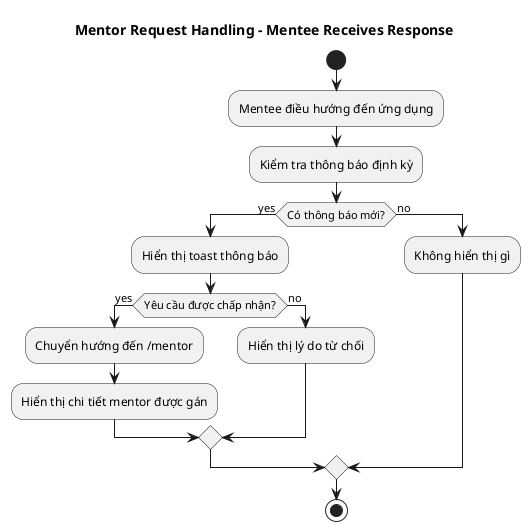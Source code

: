 @startuml
title Mentor Request Handling - Mentee Receives Response

start
:Mentee điều hướng đến ứng dụng;
:Kiểm tra thông báo định kỳ;
if (Có thông báo mới?) then (yes)
    :Hiển thị toast thông báo;
    if (Yêu cầu được chấp nhận?) then (yes)
        :Chuyển hướng đến /mentor;
        :Hiển thị chi tiết mentor được gán;
    else (no)
        :Hiển thị lý do từ chối;
    endif
else (no)
    :Không hiển thị gì;
endif
stop

@enduml